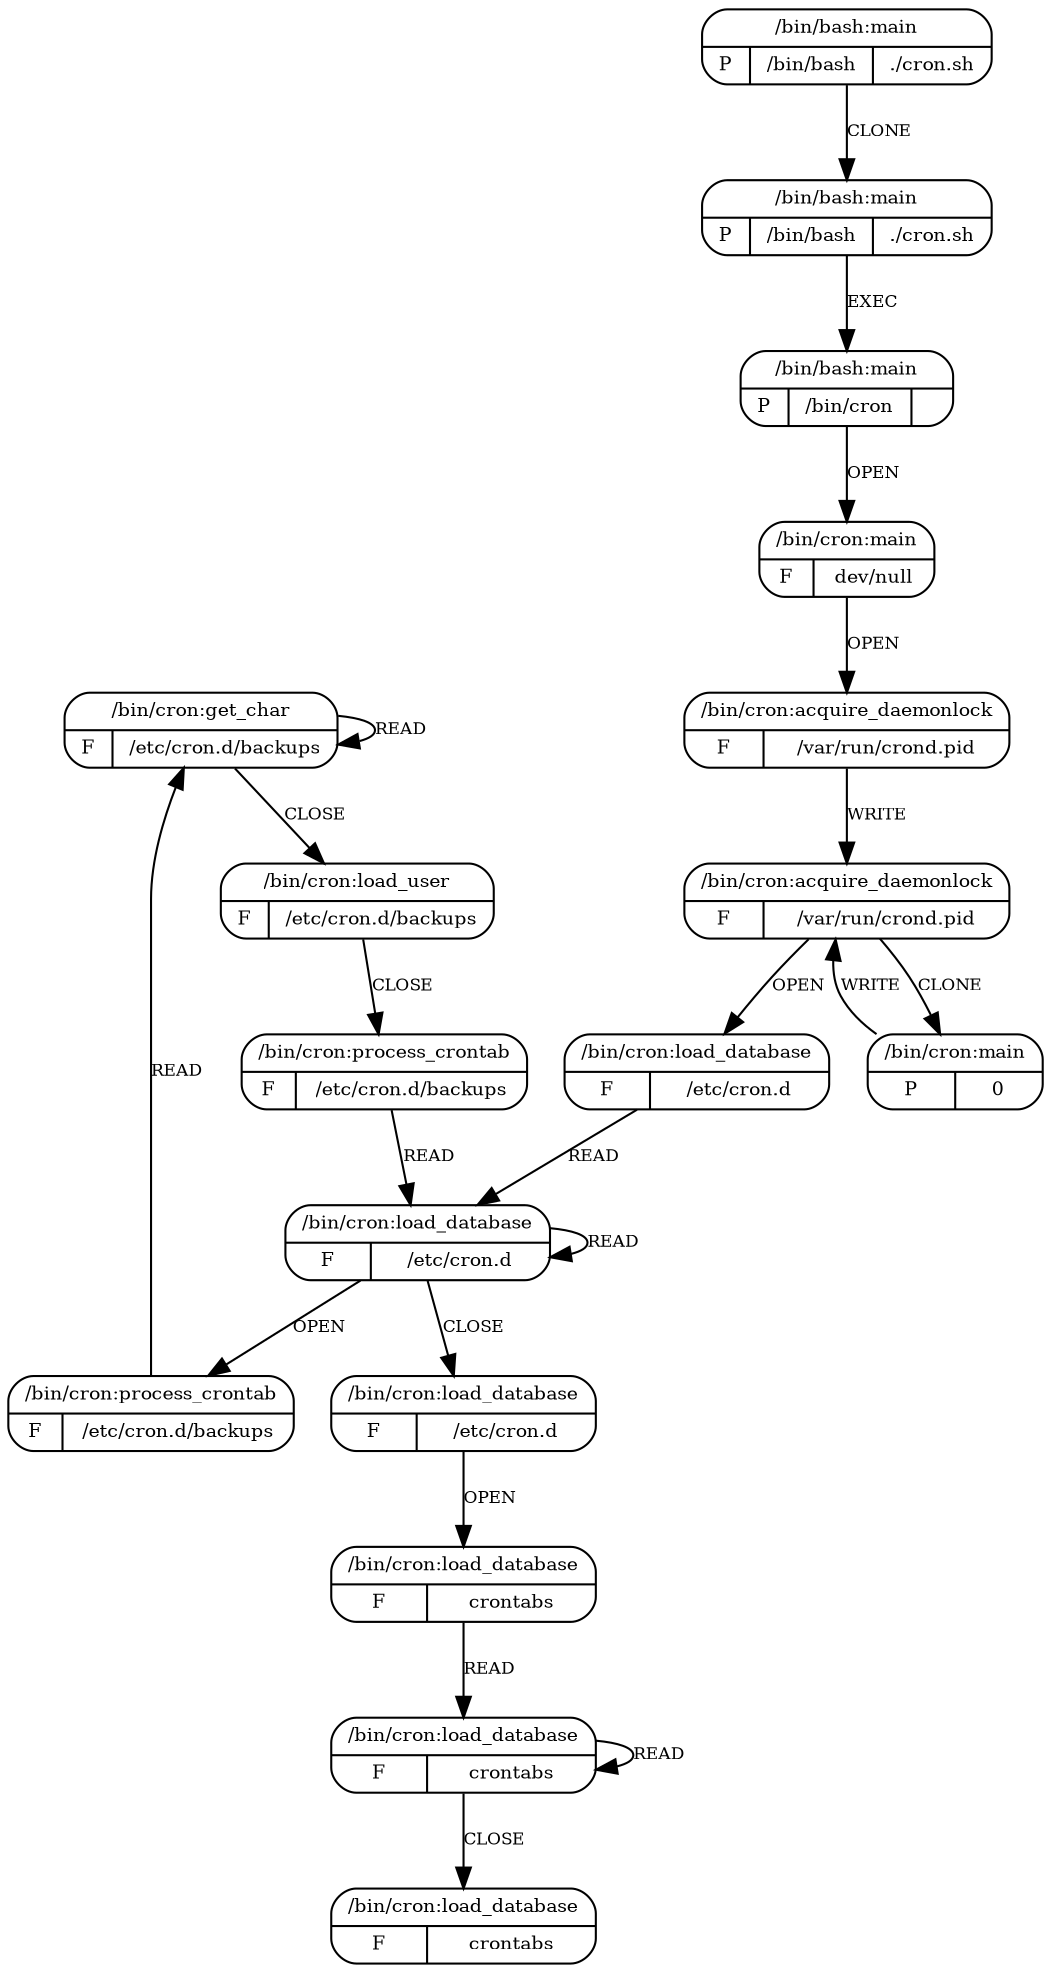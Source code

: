 digraph G {
  8 [shape=Mrecord, label="{{/bin/cron:get_char}|{F|{/etc/cron.d/backups}}}",
     fontsize=9, ];
  5 [shape=Mrecord,
     label="{{/bin/cron:acquire_daemonlock}|{F|{/var/run/crond.pid}}}",
     fontsize=9, ];
  4 [shape=Mrecord,
     label="{{/bin/cron:acquire_daemonlock}|{F|{/var/run/crond.pid}}}",
     fontsize=9, ];
  9 [shape=Mrecord, label="{{/bin/cron:load_user}|{F|{/etc/cron.d/backups}}}",
     fontsize=9, ];
  10 [shape=Mrecord,
      label="{{/bin/cron:process_crontab}|{F|{/etc/cron.d/backups}}}",
      fontsize=9, ];
  16 [shape=Mrecord,
      label="{{/bin/cron:process_crontab}|{F|{/etc/cron.d/backups}}}",
      fontsize=9, ];
  7 [shape=Mrecord, label="{{/bin/cron:load_database}|{F|{/etc/cron.d}}}",
     fontsize=9, ];
  13 [shape=Mrecord, label="{{/bin/cron:load_database}|{F|{crontabs}}}",
      fontsize=9, ];
  15 [shape=Mrecord, label="{{/bin/cron:load_database}|{F|{crontabs}}}",
      fontsize=9, ];
  14 [shape=Mrecord, label="{{/bin/cron:load_database}|{F|{crontabs}}}",
      fontsize=9, ];
  12 [shape=Mrecord, label="{{/bin/cron:load_database}|{F|{/etc/cron.d}}}",
      fontsize=9, ];
  11 [shape=Mrecord, label="{{/bin/cron:load_database}|{F|{/etc/cron.d}}}",
      fontsize=9, ];
  6 [shape=Mrecord, label="{{/bin/cron:main}|{P|0}}", fontsize=9, ];
  3 [shape=Mrecord, label="{{/bin/cron:main}|{F|{dev/null}}}", fontsize=9, ];
  0 [shape=Mrecord, label="{{/bin/bash:main}|{P|/bin/bash|./cron.sh}}",
     fontsize=9, ];
  1 [shape=Mrecord, label="{{/bin/bash:main}|{P|/bin/bash|./cron.sh}}",
     fontsize=9, ];
  2 [shape=Mrecord, label="{{/bin/bash:main}|{P|/bin/cron|}}", fontsize=9, ];
  
  
  8 -> 8 [label="READ", fontsize=8, ];
  8 -> 9 [label="CLOSE", fontsize=8, ];
  5 -> 7 [label="OPEN", fontsize=8, ];
  5 -> 6 [label="CLONE", fontsize=8, ];
  4 -> 5 [label="WRITE", fontsize=8, ];
  9 -> 10 [label="CLOSE", fontsize=8, ];
  10 -> 11 [label="READ", fontsize=8, ];
  16 -> 8 [label="READ", fontsize=8, ];
  7 -> 11 [label="READ", fontsize=8, ];
  13 -> 14 [label="READ", fontsize=8, ];
  14 -> 15 [label="CLOSE", fontsize=8, ];
  14 -> 14 [label="READ", fontsize=8, ];
  12 -> 13 [label="OPEN", fontsize=8, ];
  11 -> 16 [label="OPEN", fontsize=8, ];
  11 -> 12 [label="CLOSE", fontsize=8, ];
  11 -> 11 [label="READ", fontsize=8, ];
  6 -> 5 [label="WRITE", fontsize=8, ];
  3 -> 4 [label="OPEN", fontsize=8, ];
  0 -> 1 [label="CLONE", fontsize=8, ];
  1 -> 2 [label="EXEC", fontsize=8, ];
  2 -> 3 [label="OPEN", fontsize=8, ];
  
  }